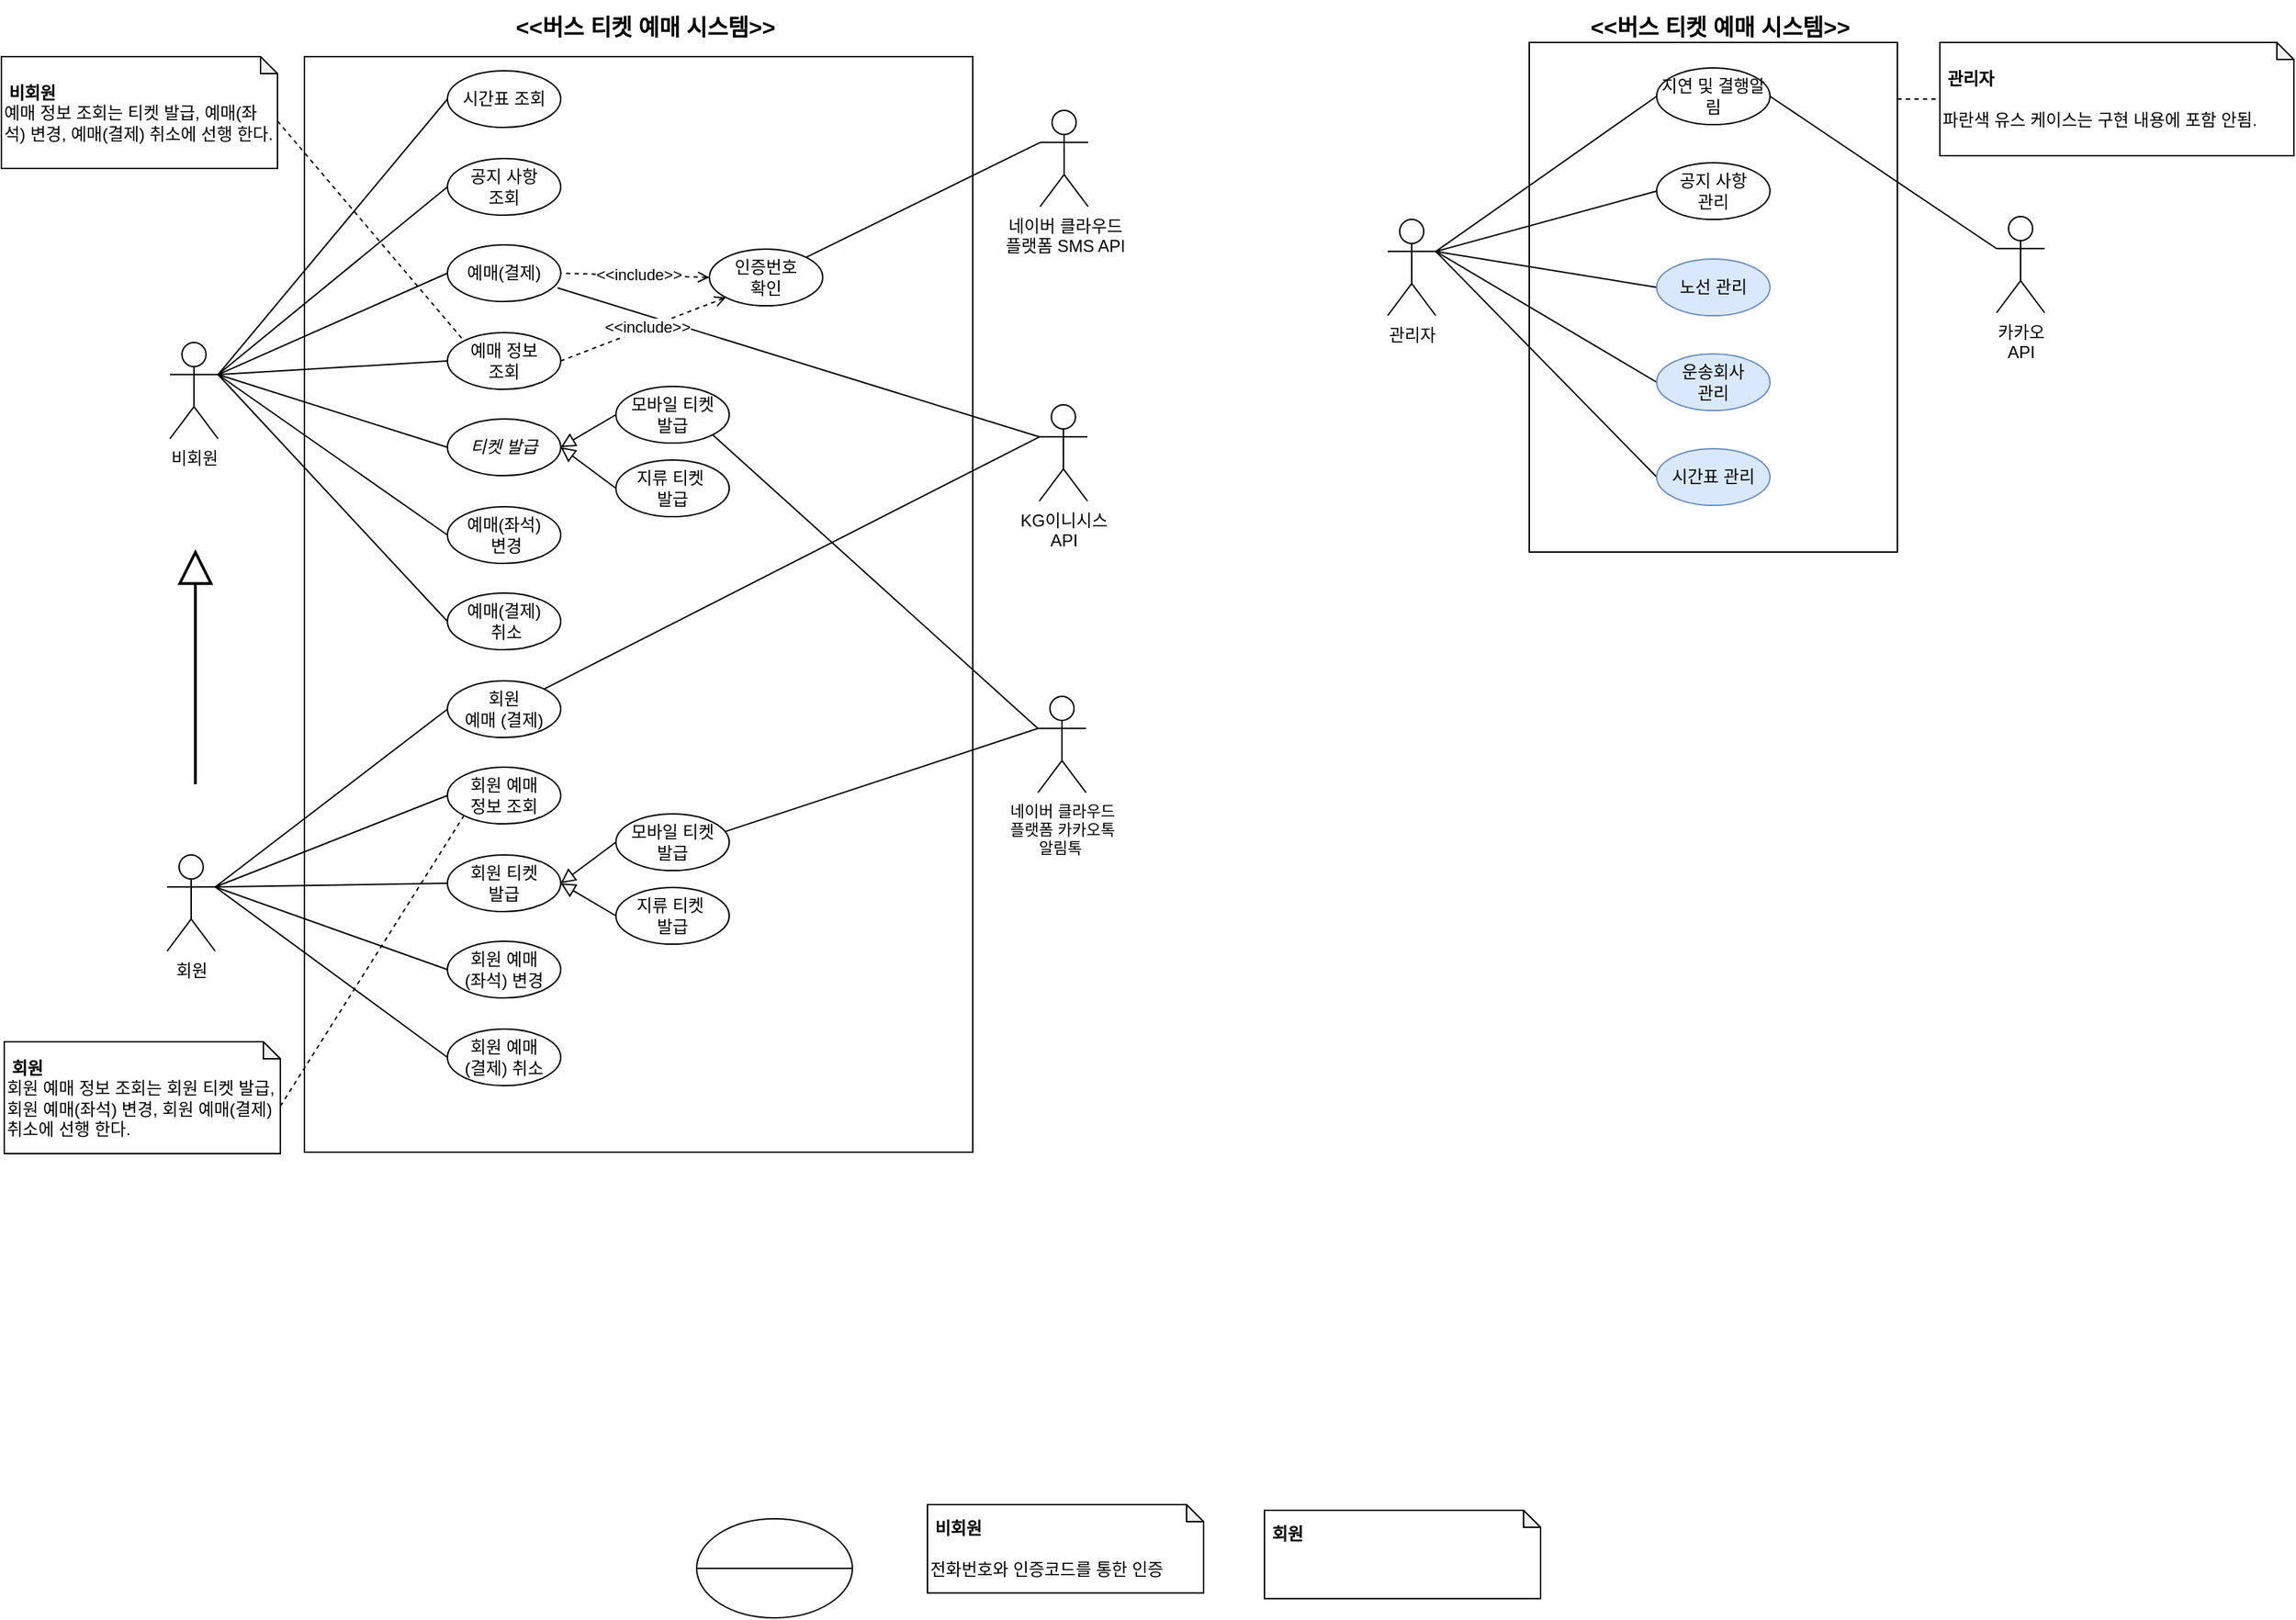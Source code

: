 <mxfile version="22.1.11" type="github">
  <diagram name="페이지-1" id="AUHSDOZmDvJJ-M95pPlK">
    <mxGraphModel dx="821" dy="1373" grid="0" gridSize="10" guides="1" tooltips="1" connect="1" arrows="1" fold="1" page="0" pageScale="1" pageWidth="850" pageHeight="1100" math="0" shadow="0">
      <root>
        <mxCell id="0" />
        <mxCell id="1" parent="0" />
        <mxCell id="SqM2zr4Oi9O8r0nmkoWc-118" value="" style="rounded=0;whiteSpace=wrap;html=1;fontFamily=Helvetica;fontSize=11;fontColor=default;" parent="1" vertex="1">
          <mxGeometry x="1100" y="30" width="260" height="360" as="geometry" />
        </mxCell>
        <mxCell id="SqM2zr4Oi9O8r0nmkoWc-95" value="" style="rounded=0;whiteSpace=wrap;html=1;fontFamily=Helvetica;fontSize=11;fontColor=default;movable=1;resizable=1;rotatable=1;deletable=1;editable=1;locked=0;connectable=1;" parent="1" vertex="1">
          <mxGeometry x="235" y="40" width="472" height="774" as="geometry" />
        </mxCell>
        <mxCell id="SqM2zr4Oi9O8r0nmkoWc-30" style="rounded=0;orthogonalLoop=1;jettySize=auto;html=1;exitX=1;exitY=0.333;exitDx=0;exitDy=0;exitPerimeter=0;entryX=0;entryY=0.5;entryDx=0;entryDy=0;endArrow=none;endFill=0;" parent="1" source="_ve195dAB9mzk3Xjmjc2-1" target="SqM2zr4Oi9O8r0nmkoWc-19" edge="1">
          <mxGeometry relative="1" as="geometry" />
        </mxCell>
        <mxCell id="SqM2zr4Oi9O8r0nmkoWc-38" style="rounded=0;orthogonalLoop=1;jettySize=auto;html=1;exitX=1;exitY=0.333;exitDx=0;exitDy=0;exitPerimeter=0;entryX=0;entryY=0.5;entryDx=0;entryDy=0;endArrow=none;endFill=0;" parent="1" source="_ve195dAB9mzk3Xjmjc2-1" target="SqM2zr4Oi9O8r0nmkoWc-4" edge="1">
          <mxGeometry relative="1" as="geometry" />
        </mxCell>
        <mxCell id="SqM2zr4Oi9O8r0nmkoWc-39" style="edgeStyle=none;shape=connector;rounded=0;orthogonalLoop=1;jettySize=auto;html=1;exitX=1;exitY=0.333;exitDx=0;exitDy=0;exitPerimeter=0;entryX=0;entryY=0.5;entryDx=0;entryDy=0;labelBackgroundColor=default;strokeColor=default;align=center;verticalAlign=middle;fontFamily=Helvetica;fontSize=11;fontColor=default;endArrow=none;endFill=0;" parent="1" source="_ve195dAB9mzk3Xjmjc2-1" target="SqM2zr4Oi9O8r0nmkoWc-9" edge="1">
          <mxGeometry relative="1" as="geometry" />
        </mxCell>
        <mxCell id="SqM2zr4Oi9O8r0nmkoWc-40" style="edgeStyle=none;shape=connector;rounded=0;orthogonalLoop=1;jettySize=auto;html=1;exitX=1;exitY=0.333;exitDx=0;exitDy=0;exitPerimeter=0;entryX=0;entryY=0.5;entryDx=0;entryDy=0;labelBackgroundColor=default;strokeColor=default;align=center;verticalAlign=middle;fontFamily=Helvetica;fontSize=11;fontColor=default;endArrow=none;endFill=0;" parent="1" source="_ve195dAB9mzk3Xjmjc2-1" target="SqM2zr4Oi9O8r0nmkoWc-24" edge="1">
          <mxGeometry relative="1" as="geometry" />
        </mxCell>
        <mxCell id="SqM2zr4Oi9O8r0nmkoWc-41" style="edgeStyle=none;shape=connector;rounded=0;orthogonalLoop=1;jettySize=auto;html=1;exitX=1;exitY=0.333;exitDx=0;exitDy=0;exitPerimeter=0;entryX=0;entryY=0.5;entryDx=0;entryDy=0;labelBackgroundColor=default;strokeColor=default;align=center;verticalAlign=middle;fontFamily=Helvetica;fontSize=11;fontColor=default;endArrow=none;endFill=0;" parent="1" source="_ve195dAB9mzk3Xjmjc2-1" target="SqM2zr4Oi9O8r0nmkoWc-12" edge="1">
          <mxGeometry relative="1" as="geometry" />
        </mxCell>
        <mxCell id="SqM2zr4Oi9O8r0nmkoWc-55" style="edgeStyle=none;shape=connector;rounded=0;orthogonalLoop=1;jettySize=auto;html=1;exitX=1;exitY=0.333;exitDx=0;exitDy=0;exitPerimeter=0;entryX=0;entryY=0.5;entryDx=0;entryDy=0;labelBackgroundColor=default;strokeColor=default;align=center;verticalAlign=middle;fontFamily=Helvetica;fontSize=11;fontColor=default;endArrow=none;endFill=0;" parent="1" source="_ve195dAB9mzk3Xjmjc2-1" target="SqM2zr4Oi9O8r0nmkoWc-53" edge="1">
          <mxGeometry relative="1" as="geometry" />
        </mxCell>
        <mxCell id="SqM2zr4Oi9O8r0nmkoWc-88" style="edgeStyle=none;shape=connector;rounded=0;orthogonalLoop=1;jettySize=auto;html=1;exitX=1;exitY=0.333;exitDx=0;exitDy=0;exitPerimeter=0;entryX=0;entryY=0.5;entryDx=0;entryDy=0;labelBackgroundColor=default;strokeColor=default;align=center;verticalAlign=middle;fontFamily=Helvetica;fontSize=11;fontColor=default;endArrow=none;endFill=0;" parent="1" source="_ve195dAB9mzk3Xjmjc2-1" target="SqM2zr4Oi9O8r0nmkoWc-87" edge="1">
          <mxGeometry relative="1" as="geometry" />
        </mxCell>
        <mxCell id="_ve195dAB9mzk3Xjmjc2-1" value="&lt;font style=&quot;font-size: 12px;&quot;&gt;비회원&lt;/font&gt;" style="shape=umlActor;verticalLabelPosition=bottom;verticalAlign=top;html=1;outlineConnect=0;aspect=fixed;" parent="1" vertex="1">
          <mxGeometry x="140" y="242" width="34" height="68" as="geometry" />
        </mxCell>
        <mxCell id="SqM2zr4Oi9O8r0nmkoWc-152" style="edgeStyle=none;shape=connector;rounded=0;orthogonalLoop=1;jettySize=auto;html=1;exitX=0.972;exitY=0.759;exitDx=0;exitDy=0;labelBackgroundColor=default;strokeColor=default;align=center;verticalAlign=middle;fontFamily=Helvetica;fontSize=11;fontColor=default;endArrow=none;endFill=0;exitPerimeter=0;entryX=0;entryY=0.333;entryDx=0;entryDy=0;entryPerimeter=0;" parent="1" source="SqM2zr4Oi9O8r0nmkoWc-4" target="SqM2zr4Oi9O8r0nmkoWc-149" edge="1">
          <mxGeometry relative="1" as="geometry">
            <mxPoint x="733" y="595" as="targetPoint" />
          </mxGeometry>
        </mxCell>
        <mxCell id="SqM2zr4Oi9O8r0nmkoWc-4" value="예매(결제)" style="ellipse;whiteSpace=wrap;html=1;" parent="1" vertex="1">
          <mxGeometry x="336" y="173" width="80" height="40" as="geometry" />
        </mxCell>
        <mxCell id="SqM2zr4Oi9O8r0nmkoWc-142" style="edgeStyle=none;shape=connector;rounded=0;orthogonalLoop=1;jettySize=auto;html=1;exitX=1;exitY=0.333;exitDx=0;exitDy=0;exitPerimeter=0;entryX=0;entryY=0.5;entryDx=0;entryDy=0;labelBackgroundColor=default;strokeColor=default;align=center;verticalAlign=middle;fontFamily=Helvetica;fontSize=11;fontColor=default;endArrow=none;endFill=0;" parent="1" source="SqM2zr4Oi9O8r0nmkoWc-6" target="SqM2zr4Oi9O8r0nmkoWc-129" edge="1">
          <mxGeometry relative="1" as="geometry" />
        </mxCell>
        <mxCell id="SqM2zr4Oi9O8r0nmkoWc-143" style="edgeStyle=none;shape=connector;rounded=0;orthogonalLoop=1;jettySize=auto;html=1;exitX=1;exitY=0.333;exitDx=0;exitDy=0;exitPerimeter=0;entryX=0;entryY=0.5;entryDx=0;entryDy=0;labelBackgroundColor=default;strokeColor=default;align=center;verticalAlign=middle;fontFamily=Helvetica;fontSize=11;fontColor=default;endArrow=none;endFill=0;" parent="1" source="SqM2zr4Oi9O8r0nmkoWc-6" target="SqM2zr4Oi9O8r0nmkoWc-127" edge="1">
          <mxGeometry relative="1" as="geometry" />
        </mxCell>
        <mxCell id="SqM2zr4Oi9O8r0nmkoWc-144" style="edgeStyle=none;shape=connector;rounded=0;orthogonalLoop=1;jettySize=auto;html=1;exitX=1;exitY=0.333;exitDx=0;exitDy=0;exitPerimeter=0;entryX=0;entryY=0.5;entryDx=0;entryDy=0;labelBackgroundColor=default;strokeColor=default;align=center;verticalAlign=middle;fontFamily=Helvetica;fontSize=11;fontColor=default;endArrow=none;endFill=0;" parent="1" source="SqM2zr4Oi9O8r0nmkoWc-6" target="SqM2zr4Oi9O8r0nmkoWc-125" edge="1">
          <mxGeometry relative="1" as="geometry" />
        </mxCell>
        <mxCell id="SqM2zr4Oi9O8r0nmkoWc-175" style="edgeStyle=none;shape=connector;rounded=0;orthogonalLoop=1;jettySize=auto;html=1;exitX=1;exitY=0.333;exitDx=0;exitDy=0;exitPerimeter=0;entryX=0;entryY=0.5;entryDx=0;entryDy=0;labelBackgroundColor=default;strokeColor=default;align=center;verticalAlign=middle;fontFamily=Helvetica;fontSize=11;fontColor=default;endArrow=none;endFill=0;" parent="1" source="SqM2zr4Oi9O8r0nmkoWc-6" target="SqM2zr4Oi9O8r0nmkoWc-174" edge="1">
          <mxGeometry relative="1" as="geometry" />
        </mxCell>
        <mxCell id="SqM2zr4Oi9O8r0nmkoWc-195" style="edgeStyle=none;shape=connector;rounded=0;orthogonalLoop=1;jettySize=auto;html=1;exitX=1;exitY=0.333;exitDx=0;exitDy=0;exitPerimeter=0;entryX=0;entryY=0.5;entryDx=0;entryDy=0;labelBackgroundColor=default;strokeColor=default;align=center;verticalAlign=middle;fontFamily=Helvetica;fontSize=11;fontColor=default;endArrow=none;endFill=0;" parent="1" source="SqM2zr4Oi9O8r0nmkoWc-6" target="SqM2zr4Oi9O8r0nmkoWc-189" edge="1">
          <mxGeometry relative="1" as="geometry" />
        </mxCell>
        <mxCell id="SqM2zr4Oi9O8r0nmkoWc-6" value="&lt;font style=&quot;font-size: 12px;&quot;&gt;회원&lt;/font&gt;" style="shape=umlActor;verticalLabelPosition=bottom;verticalAlign=top;html=1;outlineConnect=0;" parent="1" vertex="1">
          <mxGeometry x="138" y="604" width="34" height="68" as="geometry" />
        </mxCell>
        <mxCell id="SqM2zr4Oi9O8r0nmkoWc-63" style="edgeStyle=none;shape=connector;rounded=0;orthogonalLoop=1;jettySize=auto;html=1;exitX=1;exitY=0.333;exitDx=0;exitDy=0;exitPerimeter=0;entryX=0;entryY=0.5;entryDx=0;entryDy=0;labelBackgroundColor=default;strokeColor=default;align=center;verticalAlign=middle;fontFamily=Helvetica;fontSize=11;fontColor=default;endArrow=none;endFill=0;" parent="1" source="SqM2zr4Oi9O8r0nmkoWc-7" target="SqM2zr4Oi9O8r0nmkoWc-16" edge="1">
          <mxGeometry relative="1" as="geometry" />
        </mxCell>
        <mxCell id="SqM2zr4Oi9O8r0nmkoWc-64" style="edgeStyle=none;shape=connector;rounded=0;orthogonalLoop=1;jettySize=auto;html=1;exitX=1;exitY=0.333;exitDx=0;exitDy=0;exitPerimeter=0;entryX=0;entryY=0.5;entryDx=0;entryDy=0;labelBackgroundColor=default;strokeColor=#000000;align=center;verticalAlign=middle;fontFamily=Helvetica;fontSize=11;fontColor=default;endArrow=none;endFill=0;fillColor=#d80073;" parent="1" source="SqM2zr4Oi9O8r0nmkoWc-7" target="SqM2zr4Oi9O8r0nmkoWc-59" edge="1">
          <mxGeometry relative="1" as="geometry" />
        </mxCell>
        <mxCell id="SqM2zr4Oi9O8r0nmkoWc-68" style="edgeStyle=none;shape=connector;rounded=0;orthogonalLoop=1;jettySize=auto;html=1;exitX=1;exitY=0.333;exitDx=0;exitDy=0;exitPerimeter=0;entryX=0;entryY=0.5;entryDx=0;entryDy=0;labelBackgroundColor=default;strokeColor=default;align=center;verticalAlign=middle;fontFamily=Helvetica;fontSize=11;fontColor=default;endArrow=none;endFill=0;" parent="1" source="SqM2zr4Oi9O8r0nmkoWc-7" target="SqM2zr4Oi9O8r0nmkoWc-67" edge="1">
          <mxGeometry relative="1" as="geometry" />
        </mxCell>
        <mxCell id="SqM2zr4Oi9O8r0nmkoWc-72" style="edgeStyle=none;shape=connector;rounded=0;orthogonalLoop=1;jettySize=auto;html=1;exitX=1;exitY=0.333;exitDx=0;exitDy=0;exitPerimeter=0;entryX=0;entryY=0.5;entryDx=0;entryDy=0;labelBackgroundColor=default;strokeColor=default;align=center;verticalAlign=middle;fontFamily=Helvetica;fontSize=11;fontColor=default;endArrow=none;endFill=0;" parent="1" source="SqM2zr4Oi9O8r0nmkoWc-7" target="SqM2zr4Oi9O8r0nmkoWc-71" edge="1">
          <mxGeometry relative="1" as="geometry" />
        </mxCell>
        <mxCell id="SqM2zr4Oi9O8r0nmkoWc-75" style="edgeStyle=none;shape=connector;rounded=0;orthogonalLoop=1;jettySize=auto;html=1;exitX=1;exitY=0.333;exitDx=0;exitDy=0;exitPerimeter=0;entryX=0;entryY=0.5;entryDx=0;entryDy=0;labelBackgroundColor=default;strokeColor=default;align=center;verticalAlign=middle;fontFamily=Helvetica;fontSize=11;fontColor=default;endArrow=none;endFill=0;" parent="1" source="SqM2zr4Oi9O8r0nmkoWc-7" target="SqM2zr4Oi9O8r0nmkoWc-74" edge="1">
          <mxGeometry relative="1" as="geometry" />
        </mxCell>
        <mxCell id="SqM2zr4Oi9O8r0nmkoWc-7" value="&lt;font style=&quot;font-size: 12px;&quot;&gt;관리자&lt;/font&gt;" style="shape=umlActor;verticalLabelPosition=bottom;verticalAlign=top;html=1;outlineConnect=0;" parent="1" vertex="1">
          <mxGeometry x="1000" y="155" width="34" height="68" as="geometry" />
        </mxCell>
        <mxCell id="SqM2zr4Oi9O8r0nmkoWc-9" value="예매 정보&lt;br&gt;조회" style="ellipse;whiteSpace=wrap;html=1;" parent="1" vertex="1">
          <mxGeometry x="336" y="235" width="80" height="40" as="geometry" />
        </mxCell>
        <mxCell id="SqM2zr4Oi9O8r0nmkoWc-12" value="예매(결제)&lt;br&gt;&amp;nbsp;취소" style="ellipse;whiteSpace=wrap;html=1;" parent="1" vertex="1">
          <mxGeometry x="336" y="419" width="80" height="40" as="geometry" />
        </mxCell>
        <mxCell id="SqM2zr4Oi9O8r0nmkoWc-16" value="시간표&amp;nbsp;관리" style="ellipse;whiteSpace=wrap;html=1;fillColor=#dae8fc;strokeColor=#6c8ebf;" parent="1" vertex="1">
          <mxGeometry x="1190" y="317" width="80" height="40" as="geometry" />
        </mxCell>
        <mxCell id="SqM2zr4Oi9O8r0nmkoWc-19" value="시간표 조회" style="ellipse;whiteSpace=wrap;html=1;" parent="1" vertex="1">
          <mxGeometry x="336" y="50" width="80" height="40" as="geometry" />
        </mxCell>
        <mxCell id="SqM2zr4Oi9O8r0nmkoWc-24" value="예매(좌석)&lt;br&gt;&amp;nbsp;변경" style="ellipse;whiteSpace=wrap;html=1;" parent="1" vertex="1">
          <mxGeometry x="336" y="358" width="80" height="40" as="geometry" />
        </mxCell>
        <mxCell id="SqM2zr4Oi9O8r0nmkoWc-53" value="공지 사항&lt;br&gt;조회" style="ellipse;whiteSpace=wrap;html=1;" parent="1" vertex="1">
          <mxGeometry x="336" y="112" width="80" height="40" as="geometry" />
        </mxCell>
        <mxCell id="SqM2zr4Oi9O8r0nmkoWc-59" value="노선 관리" style="ellipse;whiteSpace=wrap;html=1;fillColor=#dae8fc;strokeColor=#6c8ebf;" parent="1" vertex="1">
          <mxGeometry x="1190" y="183" width="80" height="40" as="geometry" />
        </mxCell>
        <mxCell id="SqM2zr4Oi9O8r0nmkoWc-67" value="지연 및 결행알림" style="ellipse;whiteSpace=wrap;html=1;" parent="1" vertex="1">
          <mxGeometry x="1190" y="48" width="80" height="40" as="geometry" />
        </mxCell>
        <mxCell id="SqM2zr4Oi9O8r0nmkoWc-71" value="운송회사 &lt;br&gt;관리" style="ellipse;whiteSpace=wrap;html=1;fillColor=#dae8fc;strokeColor=#6c8ebf;" parent="1" vertex="1">
          <mxGeometry x="1190" y="250" width="80" height="40" as="geometry" />
        </mxCell>
        <mxCell id="SqM2zr4Oi9O8r0nmkoWc-74" value="공지 사항&lt;br&gt;관리" style="ellipse;whiteSpace=wrap;html=1;" parent="1" vertex="1">
          <mxGeometry x="1190" y="115" width="80" height="40" as="geometry" />
        </mxCell>
        <mxCell id="SqM2zr4Oi9O8r0nmkoWc-78" value="&lt;p style=&quot;line-height: 150%;&quot;&gt;&lt;/p&gt;&lt;div style=&quot;line-height: 140%;&quot;&gt;&lt;/div&gt;&lt;b&gt;&amp;nbsp;관리자&lt;/b&gt;&lt;br&gt;&lt;br&gt;파란색 유스 케이스는 구현 내용에 포함 안됨.&lt;p&gt;&lt;/p&gt;" style="shape=note;whiteSpace=wrap;html=1;backgroundOutline=1;darkOpacity=0.05;size=12;align=left;" parent="1" vertex="1">
          <mxGeometry x="1390" y="30" width="250" height="80" as="geometry" />
        </mxCell>
        <mxCell id="SqM2zr4Oi9O8r0nmkoWc-85" value="" style="endArrow=block;html=1;rounded=0;labelBackgroundColor=default;strokeColor=default;align=center;verticalAlign=middle;fontFamily=Helvetica;fontSize=11;fontColor=default;shape=connector;endFill=0;targetPerimeterSpacing=0;endSize=20;strokeWidth=2;" parent="1" edge="1">
          <mxGeometry width="50" height="50" relative="1" as="geometry">
            <mxPoint x="158" y="554" as="sourcePoint" />
            <mxPoint x="158" y="388" as="targetPoint" />
          </mxGeometry>
        </mxCell>
        <mxCell id="SqM2zr4Oi9O8r0nmkoWc-136" style="edgeStyle=none;shape=connector;rounded=0;orthogonalLoop=1;jettySize=auto;html=1;exitX=1;exitY=1;exitDx=0;exitDy=0;labelBackgroundColor=default;strokeColor=default;align=center;verticalAlign=middle;fontFamily=Helvetica;fontSize=11;fontColor=default;endArrow=none;endFill=0;entryX=0;entryY=0.333;entryDx=0;entryDy=0;entryPerimeter=0;" parent="1" source="SqM2zr4Oi9O8r0nmkoWc-89" target="SqM2zr4Oi9O8r0nmkoWc-199" edge="1">
          <mxGeometry relative="1" as="geometry">
            <mxPoint x="750" y="165" as="targetPoint" />
          </mxGeometry>
        </mxCell>
        <mxCell id="SqM2zr4Oi9O8r0nmkoWc-97" value="" style="endArrow=none;dashed=1;html=1;rounded=0;labelBackgroundColor=default;strokeColor=default;align=center;verticalAlign=middle;fontFamily=Helvetica;fontSize=11;fontColor=default;shape=connector;entryX=0;entryY=0.5;entryDx=0;entryDy=0;entryPerimeter=0;" parent="1" target="SqM2zr4Oi9O8r0nmkoWc-78" edge="1">
          <mxGeometry width="50" height="50" relative="1" as="geometry">
            <mxPoint x="1360" y="70" as="sourcePoint" />
            <mxPoint x="285" y="10" as="targetPoint" />
          </mxGeometry>
        </mxCell>
        <mxCell id="SqM2zr4Oi9O8r0nmkoWc-117" value="&lt;font style=&quot;font-size: 16px;&quot;&gt;&lt;b&gt;&amp;lt;&amp;lt;버스 티켓 예매 시스템&amp;gt;&amp;gt;&lt;/b&gt;&lt;/font&gt;" style="text;html=1;strokeColor=none;fillColor=none;align=center;verticalAlign=middle;whiteSpace=wrap;rounded=0;fontSize=11;fontFamily=Helvetica;fontColor=default;" parent="1" vertex="1">
          <mxGeometry x="336" width="280" height="37.5" as="geometry" />
        </mxCell>
        <mxCell id="SqM2zr4Oi9O8r0nmkoWc-119" value="&lt;b style=&quot;border-color: var(--border-color); font-size: 16px;&quot;&gt;&amp;lt;&amp;lt;버스 티켓 예매 시스템&amp;gt;&amp;gt;&lt;/b&gt;" style="text;html=1;strokeColor=none;fillColor=none;align=center;verticalAlign=middle;whiteSpace=wrap;rounded=0;fontSize=11;fontFamily=Helvetica;fontColor=default;" parent="1" vertex="1">
          <mxGeometry x="1095" width="280" height="37.5" as="geometry" />
        </mxCell>
        <mxCell id="SqM2zr4Oi9O8r0nmkoWc-125" value="회원 예매&lt;br&gt;(결제) 취소" style="ellipse;whiteSpace=wrap;html=1;" parent="1" vertex="1">
          <mxGeometry x="336" y="727" width="80" height="40" as="geometry" />
        </mxCell>
        <mxCell id="SqM2zr4Oi9O8r0nmkoWc-127" value="회원 예매&lt;br&gt;(좌석) 변경" style="ellipse;whiteSpace=wrap;html=1;" parent="1" vertex="1">
          <mxGeometry x="336" y="665" width="80" height="40" as="geometry" />
        </mxCell>
        <mxCell id="SqM2zr4Oi9O8r0nmkoWc-129" value="회원 예매 &lt;br&gt;정보 조회" style="ellipse;whiteSpace=wrap;html=1;" parent="1" vertex="1">
          <mxGeometry x="336" y="542" width="80" height="40" as="geometry" />
        </mxCell>
        <mxCell id="SqM2zr4Oi9O8r0nmkoWc-133" value="&lt;span style=&quot;&quot;&gt;카카오&lt;br&gt;API&lt;br&gt;&lt;/span&gt;" style="shape=umlActor;verticalLabelPosition=bottom;verticalAlign=top;html=1;outlineConnect=0;" parent="1" vertex="1">
          <mxGeometry x="1430" y="153" width="34" height="68" as="geometry" />
        </mxCell>
        <mxCell id="SqM2zr4Oi9O8r0nmkoWc-134" style="edgeStyle=none;shape=connector;rounded=0;orthogonalLoop=1;jettySize=auto;html=1;exitX=1;exitY=0.5;exitDx=0;exitDy=0;labelBackgroundColor=default;strokeColor=default;align=center;verticalAlign=middle;fontFamily=Helvetica;fontSize=11;fontColor=default;endArrow=none;endFill=0;entryX=0;entryY=0.333;entryDx=0;entryDy=0;entryPerimeter=0;" parent="1" source="SqM2zr4Oi9O8r0nmkoWc-67" target="SqM2zr4Oi9O8r0nmkoWc-133" edge="1">
          <mxGeometry relative="1" as="geometry">
            <mxPoint x="1420" y="205" as="targetPoint" />
          </mxGeometry>
        </mxCell>
        <mxCell id="SqM2zr4Oi9O8r0nmkoWc-135" value="&lt;span style=&quot;&quot;&gt;네이버 클라우드&lt;br&gt;플랫폼 SMS API&lt;br&gt;&lt;/span&gt;" style="shape=umlActor;verticalLabelPosition=bottom;verticalAlign=top;html=1;outlineConnect=0;" parent="1" vertex="1">
          <mxGeometry x="754.5" y="78" width="34" height="68" as="geometry" />
        </mxCell>
        <mxCell id="1YZSDNv5Se5F4XumH-Pe-5" style="rounded=0;orthogonalLoop=1;jettySize=auto;html=1;exitX=0;exitY=0.333;exitDx=0;exitDy=0;exitPerimeter=0;entryX=1;entryY=0;entryDx=0;entryDy=0;fontFamily=Helvetica;fontSize=11;fontColor=default;endArrow=none;endFill=0;" parent="1" source="SqM2zr4Oi9O8r0nmkoWc-149" target="SqM2zr4Oi9O8r0nmkoWc-174" edge="1">
          <mxGeometry relative="1" as="geometry" />
        </mxCell>
        <mxCell id="SqM2zr4Oi9O8r0nmkoWc-149" value="&lt;span style=&quot;&quot;&gt;KG이니시스&lt;br&gt;API&lt;br&gt;&lt;/span&gt;" style="shape=umlActor;verticalLabelPosition=bottom;verticalAlign=top;html=1;outlineConnect=0;" parent="1" vertex="1">
          <mxGeometry x="754" y="286" width="34" height="68" as="geometry" />
        </mxCell>
        <mxCell id="SqM2zr4Oi9O8r0nmkoWc-166" value="&lt;p style=&quot;line-height: 150%;&quot;&gt;&lt;/p&gt;&lt;div style=&quot;line-height: 140%;&quot;&gt;&lt;/div&gt;&lt;b&gt;&amp;nbsp;비회원&lt;/b&gt;&lt;br&gt;&lt;br&gt;전화번호와 인증코드를 통한 인증&lt;p&gt;&lt;/p&gt;" style="shape=note;whiteSpace=wrap;html=1;backgroundOutline=1;darkOpacity=0.05;size=12;align=left;" parent="1" vertex="1">
          <mxGeometry x="675" y="1063" width="195" height="62.4" as="geometry" />
        </mxCell>
        <mxCell id="SqM2zr4Oi9O8r0nmkoWc-171" value="&lt;p style=&quot;line-height: 150%;&quot;&gt;&lt;/p&gt;&lt;div style=&quot;line-height: 140%;&quot;&gt;&lt;/div&gt;&lt;b&gt;&amp;nbsp;회원&lt;/b&gt;&lt;br&gt;&lt;br&gt;&lt;br&gt;&lt;p&gt;&lt;/p&gt;" style="shape=note;whiteSpace=wrap;html=1;backgroundOutline=1;darkOpacity=0.05;size=12;align=left;" parent="1" vertex="1">
          <mxGeometry x="913" y="1067" width="195" height="62.4" as="geometry" />
        </mxCell>
        <mxCell id="SqM2zr4Oi9O8r0nmkoWc-174" value="회원 &lt;br&gt;예매 (결제)" style="ellipse;whiteSpace=wrap;html=1;" parent="1" vertex="1">
          <mxGeometry x="336" y="481" width="80" height="40" as="geometry" />
        </mxCell>
        <mxCell id="SqM2zr4Oi9O8r0nmkoWc-197" style="edgeStyle=none;shape=connector;rounded=0;orthogonalLoop=1;jettySize=auto;html=1;exitX=1;exitY=0;exitDx=0;exitDy=0;labelBackgroundColor=default;strokeColor=default;align=center;verticalAlign=middle;fontFamily=Helvetica;fontSize=11;fontColor=default;endArrow=none;endFill=0;entryX=0;entryY=0.333;entryDx=0;entryDy=0;entryPerimeter=0;" parent="1" source="SqM2zr4Oi9O8r0nmkoWc-178" target="SqM2zr4Oi9O8r0nmkoWc-135" edge="1">
          <mxGeometry relative="1" as="geometry">
            <mxPoint x="755" y="165" as="targetPoint" />
          </mxGeometry>
        </mxCell>
        <mxCell id="SqM2zr4Oi9O8r0nmkoWc-178" value="인증번호&lt;br&gt;확인" style="ellipse;whiteSpace=wrap;html=1;" parent="1" vertex="1">
          <mxGeometry x="521" y="176" width="80" height="40" as="geometry" />
        </mxCell>
        <mxCell id="SqM2zr4Oi9O8r0nmkoWc-179" style="edgeStyle=none;shape=connector;rounded=0;orthogonalLoop=1;jettySize=auto;html=1;exitX=0.5;exitY=0;exitDx=0;exitDy=0;labelBackgroundColor=default;strokeColor=default;align=center;verticalAlign=middle;fontFamily=Helvetica;fontSize=11;fontColor=default;endArrow=none;endFill=0;" parent="1" source="SqM2zr4Oi9O8r0nmkoWc-178" target="SqM2zr4Oi9O8r0nmkoWc-178" edge="1">
          <mxGeometry relative="1" as="geometry" />
        </mxCell>
        <mxCell id="SqM2zr4Oi9O8r0nmkoWc-183" value="&amp;lt;&amp;lt;include&amp;gt;&amp;gt;" style="edgeStyle=none;shape=connector;rounded=0;orthogonalLoop=1;jettySize=auto;html=1;exitX=0;exitY=1;exitDx=0;exitDy=0;entryX=1;entryY=0.5;entryDx=0;entryDy=0;labelBackgroundColor=default;strokeColor=default;align=center;verticalAlign=middle;fontFamily=Helvetica;fontSize=11;fontColor=default;endArrow=none;endFill=0;dashed=1;startArrow=open;startFill=0;" parent="1" source="SqM2zr4Oi9O8r0nmkoWc-178" target="SqM2zr4Oi9O8r0nmkoWc-9" edge="1">
          <mxGeometry x="-0.05" y="-1" relative="1" as="geometry">
            <mxPoint x="605" y="296" as="sourcePoint" />
            <mxPoint x="547" y="249" as="targetPoint" />
            <mxPoint as="offset" />
          </mxGeometry>
        </mxCell>
        <mxCell id="SqM2zr4Oi9O8r0nmkoWc-186" value="" style="shape=lineEllipse;perimeter=ellipsePerimeter;whiteSpace=wrap;html=1;backgroundOutline=1;fontFamily=Helvetica;fontSize=11;fontColor=default;" parent="1" vertex="1">
          <mxGeometry x="512" y="1073" width="110" height="70" as="geometry" />
        </mxCell>
        <mxCell id="SqM2zr4Oi9O8r0nmkoWc-194" style="edgeStyle=none;shape=connector;rounded=0;orthogonalLoop=1;jettySize=auto;html=1;exitX=0.933;exitY=0.333;exitDx=0;exitDy=0;labelBackgroundColor=default;strokeColor=default;align=center;verticalAlign=middle;fontFamily=Helvetica;fontSize=11;fontColor=default;endArrow=none;endFill=0;entryX=0;entryY=0.333;entryDx=0;entryDy=0;entryPerimeter=0;exitPerimeter=0;" parent="1" source="SqM2zr4Oi9O8r0nmkoWc-190" target="SqM2zr4Oi9O8r0nmkoWc-199" edge="1">
          <mxGeometry relative="1" as="geometry">
            <mxPoint x="739" y="233" as="targetPoint" />
          </mxGeometry>
        </mxCell>
        <mxCell id="SqM2zr4Oi9O8r0nmkoWc-196" value="&amp;lt;&amp;lt;include&amp;gt;&amp;gt;" style="edgeStyle=none;shape=connector;rounded=0;orthogonalLoop=1;jettySize=auto;html=1;exitX=0;exitY=0.5;exitDx=0;exitDy=0;entryX=1;entryY=0.5;entryDx=0;entryDy=0;labelBackgroundColor=default;strokeColor=default;align=center;verticalAlign=middle;fontFamily=Helvetica;fontSize=11;fontColor=default;endArrow=none;endFill=0;dashed=1;startArrow=open;startFill=0;" parent="1" source="SqM2zr4Oi9O8r0nmkoWc-178" target="SqM2zr4Oi9O8r0nmkoWc-4" edge="1">
          <mxGeometry x="-0.05" y="-1" relative="1" as="geometry">
            <mxPoint x="601" y="330" as="sourcePoint" />
            <mxPoint x="427" y="388" as="targetPoint" />
            <mxPoint as="offset" />
          </mxGeometry>
        </mxCell>
        <mxCell id="SqM2zr4Oi9O8r0nmkoWc-199" value="&lt;span style=&quot;font-size: 11px;&quot;&gt;네이버 클라우드&lt;br&gt;플랫폼 카카오톡&lt;br&gt;알림톡&amp;nbsp;&lt;br style=&quot;font-size: 11px;&quot;&gt;&lt;/span&gt;" style="shape=umlActor;verticalLabelPosition=bottom;verticalAlign=top;html=1;outlineConnect=0;fontSize=11;" parent="1" vertex="1">
          <mxGeometry x="753" y="492" width="34" height="68" as="geometry" />
        </mxCell>
        <mxCell id="SqM2zr4Oi9O8r0nmkoWc-87" value="&lt;i&gt;티켓 발급&lt;/i&gt;" style="ellipse;whiteSpace=wrap;html=1;" parent="1" vertex="1">
          <mxGeometry x="336" y="296" width="80" height="40" as="geometry" />
        </mxCell>
        <mxCell id="SqM2zr4Oi9O8r0nmkoWc-89" value="모바일 티켓&lt;br&gt;발급" style="ellipse;whiteSpace=wrap;html=1;" parent="1" vertex="1">
          <mxGeometry x="455" y="273" width="80" height="40" as="geometry" />
        </mxCell>
        <mxCell id="SqM2zr4Oi9O8r0nmkoWc-167" style="edgeStyle=none;shape=connector;rounded=0;orthogonalLoop=1;jettySize=auto;html=1;exitX=0;exitY=0.5;exitDx=0;exitDy=0;entryX=1;entryY=0.5;entryDx=0;entryDy=0;labelBackgroundColor=default;strokeColor=default;align=center;verticalAlign=middle;fontFamily=Helvetica;fontSize=11;fontColor=default;endArrow=block;endFill=0;startArrow=none;startFill=0;strokeWidth=1;endSize=8;" parent="1" source="SqM2zr4Oi9O8r0nmkoWc-90" target="SqM2zr4Oi9O8r0nmkoWc-87" edge="1">
          <mxGeometry relative="1" as="geometry" />
        </mxCell>
        <mxCell id="SqM2zr4Oi9O8r0nmkoWc-90" value="지류 티켓&amp;nbsp;&lt;br&gt;발급" style="ellipse;whiteSpace=wrap;html=1;" parent="1" vertex="1">
          <mxGeometry x="455" y="325" width="80" height="40" as="geometry" />
        </mxCell>
        <mxCell id="SqM2zr4Oi9O8r0nmkoWc-92" value="" style="endArrow=block;html=1;rounded=0;labelBackgroundColor=default;strokeColor=default;align=center;verticalAlign=middle;fontFamily=Helvetica;fontSize=11;fontColor=default;shape=connector;entryX=1;entryY=0.5;entryDx=0;entryDy=0;exitX=0;exitY=0.5;exitDx=0;exitDy=0;endFill=0;endSize=8;" parent="1" source="SqM2zr4Oi9O8r0nmkoWc-89" target="SqM2zr4Oi9O8r0nmkoWc-87" edge="1">
          <mxGeometry width="50" height="50" relative="1" as="geometry">
            <mxPoint x="524" y="157" as="sourcePoint" />
            <mxPoint x="574" y="107" as="targetPoint" />
          </mxGeometry>
        </mxCell>
        <mxCell id="SqM2zr4Oi9O8r0nmkoWc-189" value="회원 티켓 &lt;br&gt;발급" style="ellipse;whiteSpace=wrap;html=1;" parent="1" vertex="1">
          <mxGeometry x="336" y="604" width="80" height="40" as="geometry" />
        </mxCell>
        <mxCell id="SqM2zr4Oi9O8r0nmkoWc-190" value="모바일 티켓&lt;br&gt;발급" style="ellipse;whiteSpace=wrap;html=1;" parent="1" vertex="1">
          <mxGeometry x="455" y="575" width="80" height="40" as="geometry" />
        </mxCell>
        <mxCell id="SqM2zr4Oi9O8r0nmkoWc-191" style="edgeStyle=none;shape=connector;rounded=0;orthogonalLoop=1;jettySize=auto;html=1;exitX=0;exitY=0.5;exitDx=0;exitDy=0;labelBackgroundColor=default;strokeColor=default;align=center;verticalAlign=middle;fontFamily=Helvetica;fontSize=11;fontColor=default;endArrow=block;endFill=0;startArrow=none;startFill=0;strokeWidth=1;endSize=8;entryX=1;entryY=0.5;entryDx=0;entryDy=0;" parent="1" source="SqM2zr4Oi9O8r0nmkoWc-192" target="SqM2zr4Oi9O8r0nmkoWc-189" edge="1">
          <mxGeometry relative="1" as="geometry">
            <mxPoint x="415" y="611" as="targetPoint" />
          </mxGeometry>
        </mxCell>
        <mxCell id="SqM2zr4Oi9O8r0nmkoWc-192" value="지류 티켓&amp;nbsp;&lt;br&gt;발급" style="ellipse;whiteSpace=wrap;html=1;" parent="1" vertex="1">
          <mxGeometry x="455" y="627" width="80" height="40" as="geometry" />
        </mxCell>
        <mxCell id="SqM2zr4Oi9O8r0nmkoWc-193" value="" style="endArrow=block;html=1;rounded=0;labelBackgroundColor=default;strokeColor=default;align=center;verticalAlign=middle;fontFamily=Helvetica;fontSize=11;fontColor=default;shape=connector;exitX=0;exitY=0.5;exitDx=0;exitDy=0;endFill=0;endSize=8;entryX=1;entryY=0.5;entryDx=0;entryDy=0;" parent="1" source="SqM2zr4Oi9O8r0nmkoWc-190" target="SqM2zr4Oi9O8r0nmkoWc-189" edge="1">
          <mxGeometry width="50" height="50" relative="1" as="geometry">
            <mxPoint x="525" y="510" as="sourcePoint" />
            <mxPoint x="852" y="702" as="targetPoint" />
          </mxGeometry>
        </mxCell>
        <mxCell id="1YZSDNv5Se5F4XumH-Pe-15" style="edgeStyle=none;shape=connector;rounded=0;orthogonalLoop=1;jettySize=auto;html=1;exitX=0;exitY=0;exitDx=195;exitDy=45.5;exitPerimeter=0;entryX=0;entryY=1;entryDx=0;entryDy=0;dashed=1;labelBackgroundColor=default;strokeColor=default;align=center;verticalAlign=middle;fontFamily=Helvetica;fontSize=11;fontColor=default;endArrow=none;endFill=0;" parent="1" source="1YZSDNv5Se5F4XumH-Pe-9" target="SqM2zr4Oi9O8r0nmkoWc-129" edge="1">
          <mxGeometry relative="1" as="geometry" />
        </mxCell>
        <mxCell id="1YZSDNv5Se5F4XumH-Pe-9" value="&lt;p style=&quot;line-height: 150%;&quot;&gt;&lt;/p&gt;&lt;div style=&quot;line-height: 140%;&quot;&gt;&lt;/div&gt;&lt;b&gt;&amp;nbsp;회원&lt;/b&gt;&lt;br&gt;회원 예매 정보 조회는 회원 티켓 발급, 회원 예매(좌석) 변경, 회원 예매(결제) 취소에 선행 한다.&lt;br&gt;&lt;p&gt;&lt;/p&gt;" style="shape=note;whiteSpace=wrap;html=1;backgroundOutline=1;darkOpacity=0.05;size=12;align=left;" parent="1" vertex="1">
          <mxGeometry x="23" y="736" width="195" height="79" as="geometry" />
        </mxCell>
        <mxCell id="1YZSDNv5Se5F4XumH-Pe-14" style="edgeStyle=none;shape=connector;rounded=0;orthogonalLoop=1;jettySize=auto;html=1;exitX=0;exitY=0;exitDx=195;exitDy=45.5;exitPerimeter=0;entryX=0;entryY=0;entryDx=0;entryDy=0;dashed=1;labelBackgroundColor=default;strokeColor=default;align=center;verticalAlign=middle;fontFamily=Helvetica;fontSize=11;fontColor=default;endArrow=none;endFill=0;" parent="1" source="1YZSDNv5Se5F4XumH-Pe-10" target="SqM2zr4Oi9O8r0nmkoWc-9" edge="1">
          <mxGeometry relative="1" as="geometry" />
        </mxCell>
        <mxCell id="1YZSDNv5Se5F4XumH-Pe-10" value="&lt;p style=&quot;line-height: 150%;&quot;&gt;&lt;/p&gt;&lt;div style=&quot;line-height: 140%;&quot;&gt;&lt;/div&gt;&lt;b&gt;&amp;nbsp;비회원&lt;/b&gt;&lt;br&gt;예매 정보 조회는 티켓 발급, 예매(좌석) 변경, 예매(결제) 취소에 선행 한다.&lt;br&gt;&lt;p&gt;&lt;/p&gt;" style="shape=note;whiteSpace=wrap;html=1;backgroundOutline=1;darkOpacity=0.05;size=12;align=left;" parent="1" vertex="1">
          <mxGeometry x="21" y="40" width="195" height="79" as="geometry" />
        </mxCell>
      </root>
    </mxGraphModel>
  </diagram>
</mxfile>
